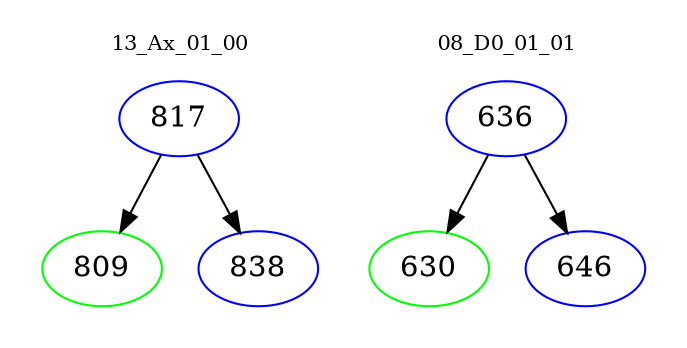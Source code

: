 digraph{
subgraph cluster_0 {
color = white
label = "13_Ax_01_00";
fontsize=10;
T0_817 [label="817", color="blue"]
T0_817 -> T0_809 [color="black"]
T0_809 [label="809", color="green"]
T0_817 -> T0_838 [color="black"]
T0_838 [label="838", color="blue"]
}
subgraph cluster_1 {
color = white
label = "08_D0_01_01";
fontsize=10;
T1_636 [label="636", color="blue"]
T1_636 -> T1_630 [color="black"]
T1_630 [label="630", color="green"]
T1_636 -> T1_646 [color="black"]
T1_646 [label="646", color="blue"]
}
}
